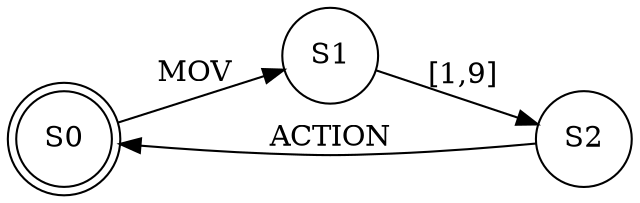 
// dot -Tpng S2.dot -o S2.png

digraph S2 {
    rankdir=LR;
    node [shape=circle];
    S0 [shape=doublecircle];
    S2 [shape=circle];

    S0 -> S1 [label="MOV"];
    S1 -> S2 [label="[1,9]"];
    S2 -> S0 [label="ACTION"];
}